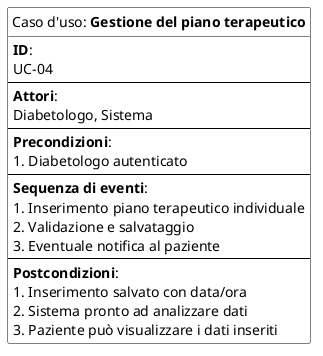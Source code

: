 @startuml gestionePianoTerapeutico
hide circle

skinparam class {
  BackgroundColor White
  BorderColor Black
}

class "Caso d'uso: **Gestione del piano terapeutico**" {
  **ID**: 
  UC-04
  --
  **Attori**:
  Diabetologo, Sistema
  --
  **Precondizioni**:
  1. Diabetologo autenticato
  --
  **Sequenza di eventi**:
  1. Inserimento piano terapeutico individuale
  2. Validazione e salvataggio
  3. Eventuale notifica al paziente
  --
  **Postcondizioni**:
  1. Inserimento salvato con data/ora
  2. Sistema pronto ad analizzare dati
  3. Paziente può visualizzare i dati inseriti
}
@enduml
